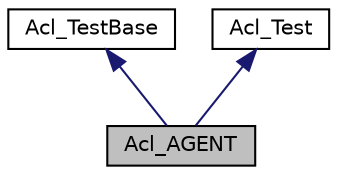 digraph G
{
  edge [fontname="Helvetica",fontsize="10",labelfontname="Helvetica",labelfontsize="10"];
  node [fontname="Helvetica",fontsize="10",shape=record];
  Node1 [label="Acl_AGENT",height=0.2,width=0.4,color="black", fillcolor="grey75", style="filled" fontcolor="black"];
  Node2 -> Node1 [dir=back,color="midnightblue",fontsize="10",style="solid",fontname="Helvetica"];
  Node2 [label="Acl_TestBase",height=0.2,width=0.4,color="black", fillcolor="white", style="filled",URL="$classAcl__TestBase.htm"];
  Node3 -> Node1 [dir=back,color="midnightblue",fontsize="10",style="solid",fontname="Helvetica"];
  Node3 [label="Acl_Test",height=0.2,width=0.4,color="black", fillcolor="white", style="filled",URL="$interfaceAcl__Test.htm"];
}
